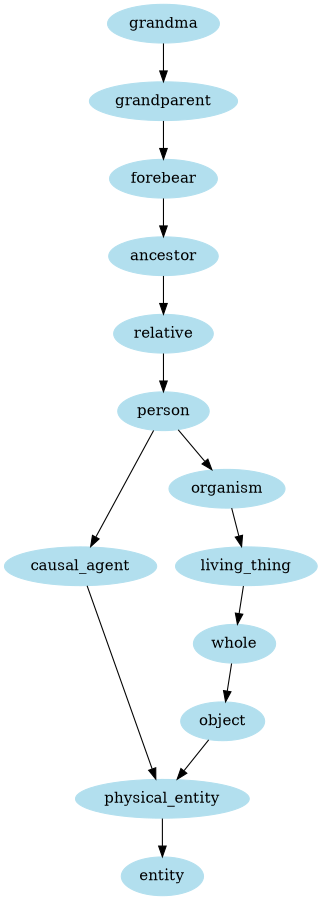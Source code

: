 digraph unix {
	node [color=lightblue2 style=filled]
	size="6,6"
	grandma -> grandparent
	grandparent -> forebear
	forebear -> ancestor
	ancestor -> relative
	relative -> person
	person -> causal_agent
	causal_agent -> physical_entity
	physical_entity -> entity
	person -> organism
	organism -> living_thing
	living_thing -> whole
	whole -> object
	object -> physical_entity
}
